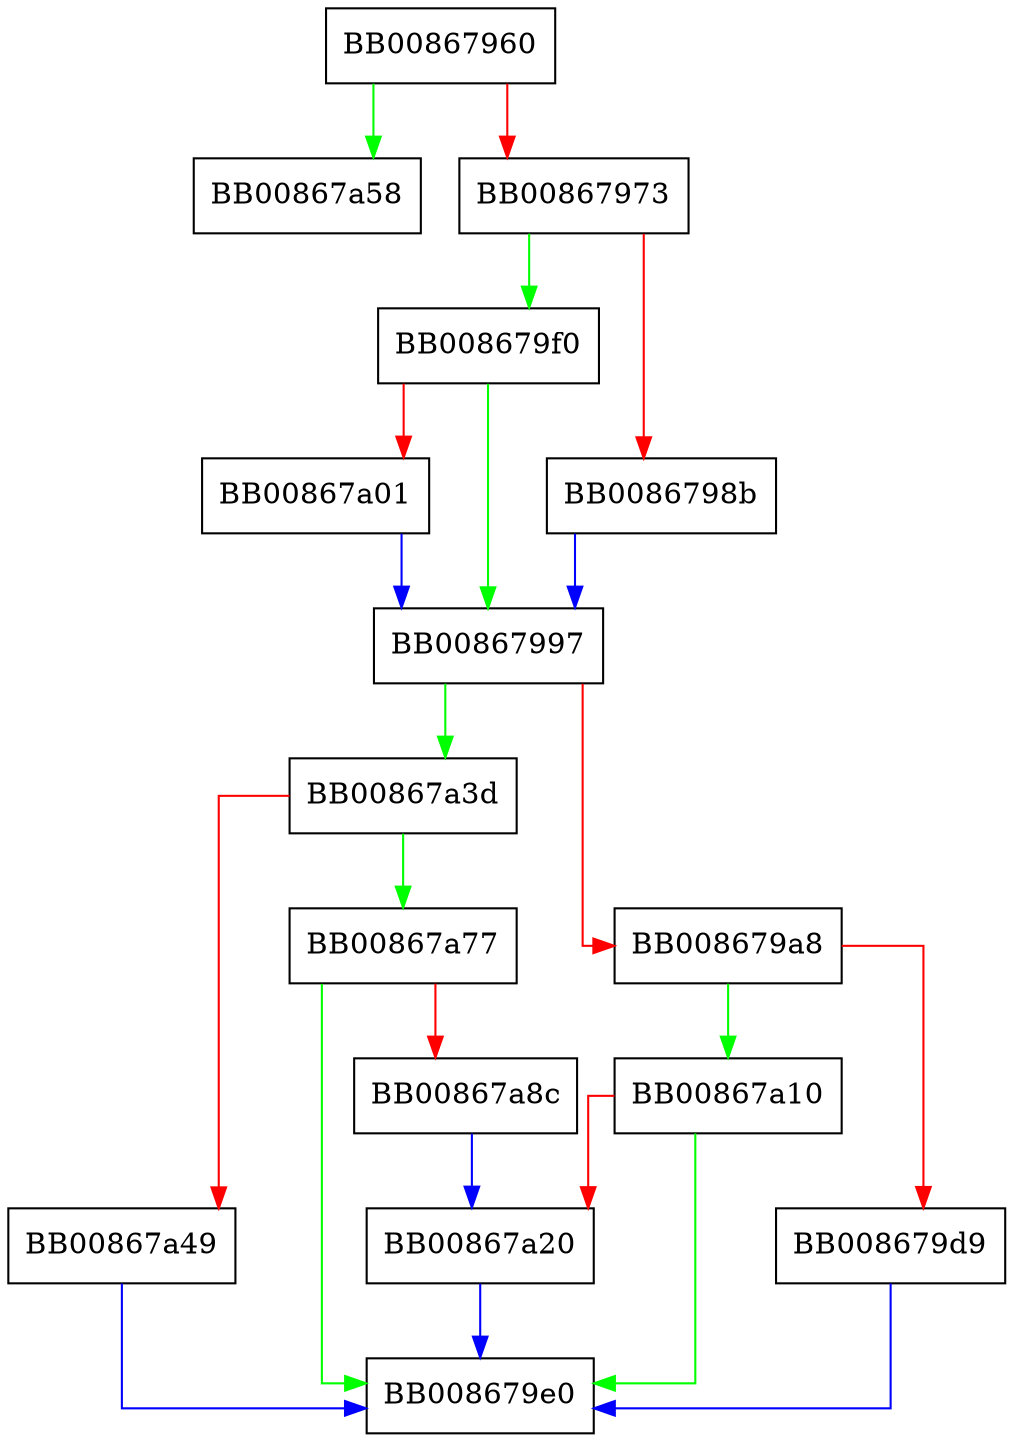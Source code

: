 digraph __internal_atexit {
  node [shape="box"];
  graph [splines=ortho];
  BB00867960 -> BB00867a58 [color="green"];
  BB00867960 -> BB00867973 [color="red"];
  BB00867973 -> BB008679f0 [color="green"];
  BB00867973 -> BB0086798b [color="red"];
  BB0086798b -> BB00867997 [color="blue"];
  BB00867997 -> BB00867a3d [color="green"];
  BB00867997 -> BB008679a8 [color="red"];
  BB008679a8 -> BB00867a10 [color="green"];
  BB008679a8 -> BB008679d9 [color="red"];
  BB008679d9 -> BB008679e0 [color="blue"];
  BB008679f0 -> BB00867997 [color="green"];
  BB008679f0 -> BB00867a01 [color="red"];
  BB00867a01 -> BB00867997 [color="blue"];
  BB00867a10 -> BB008679e0 [color="green"];
  BB00867a10 -> BB00867a20 [color="red"];
  BB00867a20 -> BB008679e0 [color="blue"];
  BB00867a3d -> BB00867a77 [color="green"];
  BB00867a3d -> BB00867a49 [color="red"];
  BB00867a49 -> BB008679e0 [color="blue"];
  BB00867a77 -> BB008679e0 [color="green"];
  BB00867a77 -> BB00867a8c [color="red"];
  BB00867a8c -> BB00867a20 [color="blue"];
}